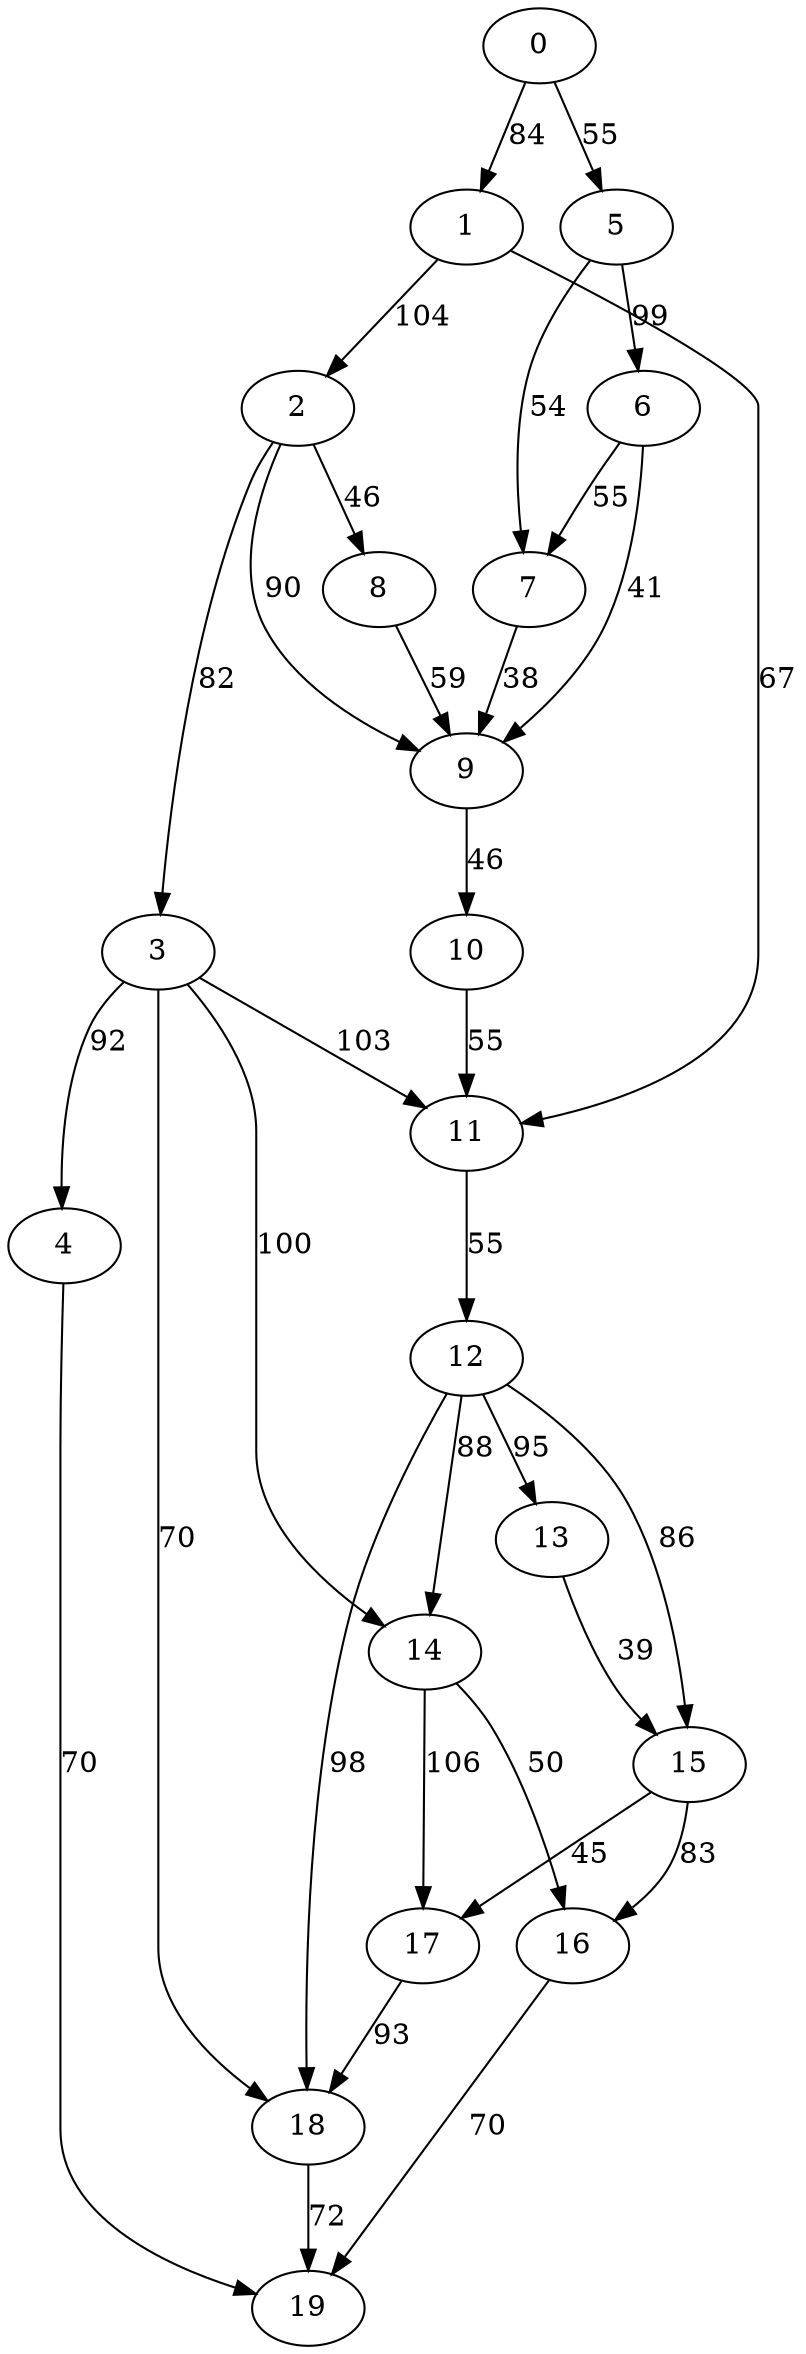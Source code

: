 digraph t40p3r7_12 {
0 -> 1 [ label = 84 ];
0 -> 5 [ label = 55 ];
1 -> 2 [ label = 104 ];
1 -> 11 [ label = 67 ];
2 -> 3 [ label = 82 ];
2 -> 8 [ label = 46 ];
2 -> 9 [ label = 90 ];
3 -> 4 [ label = 92 ];
3 -> 11 [ label = 103 ];
3 -> 14 [ label = 100 ];
3 -> 18 [ label = 70 ];
4 -> 19 [ label = 70 ];
5 -> 6 [ label = 99 ];
5 -> 7 [ label = 54 ];
6 -> 7 [ label = 55 ];
6 -> 9 [ label = 41 ];
7 -> 9 [ label = 38 ];
8 -> 9 [ label = 59 ];
9 -> 10 [ label = 46 ];
10 -> 11 [ label = 55 ];
11 -> 12 [ label = 55 ];
12 -> 13 [ label = 95 ];
12 -> 14 [ label = 88 ];
12 -> 15 [ label = 86 ];
12 -> 18 [ label = 98 ];
13 -> 15 [ label = 39 ];
14 -> 16 [ label = 50 ];
14 -> 17 [ label = 106 ];
15 -> 16 [ label = 83 ];
15 -> 17 [ label = 45 ];
16 -> 19 [ label = 70 ];
17 -> 18 [ label = 93 ];
18 -> 19 [ label = 72 ];
 }

